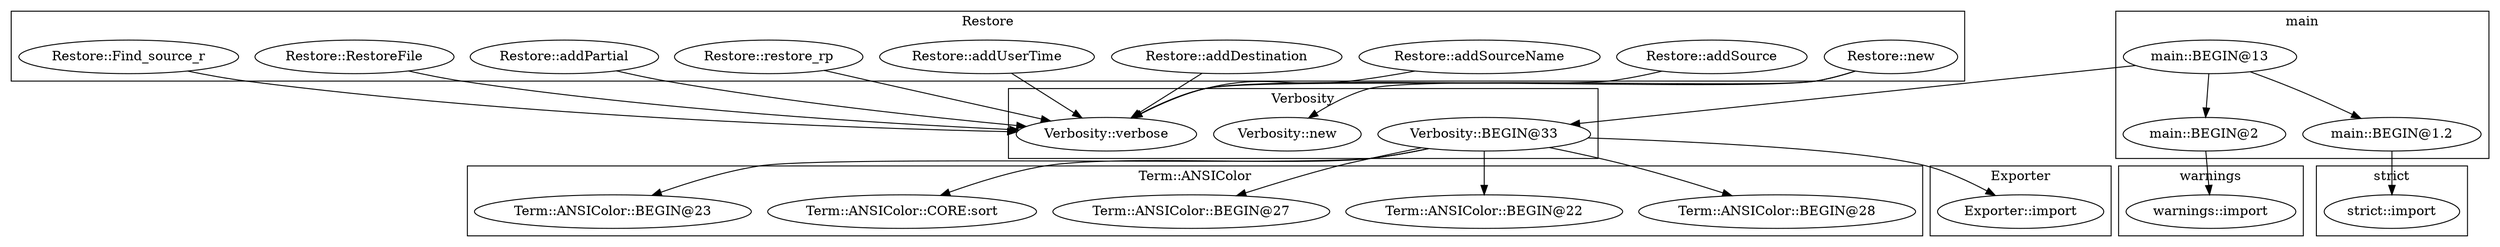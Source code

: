 digraph {
graph [overlap=false]
subgraph cluster_Restore {
	label="Restore";
	"Restore::new";
	"Restore::addSource";
	"Restore::addSourceName";
	"Restore::addDestination";
	"Restore::addUserTime";
	"Restore::restore_rp";
	"Restore::addPartial";
	"Restore::RestoreFile";
	"Restore::Find_source_r";
}
subgraph cluster_warnings {
	label="warnings";
	"warnings::import";
}
subgraph cluster_Term_ANSIColor {
	label="Term::ANSIColor";
	"Term::ANSIColor::BEGIN@28";
	"Term::ANSIColor::BEGIN@22";
	"Term::ANSIColor::BEGIN@27";
	"Term::ANSIColor::CORE:sort";
	"Term::ANSIColor::BEGIN@23";
}
subgraph cluster_Exporter {
	label="Exporter";
	"Exporter::import";
}
subgraph cluster_main {
	label="main";
	"main::BEGIN@2";
	"main::BEGIN@1.2";
	"main::BEGIN@13";
}
subgraph cluster_strict {
	label="strict";
	"strict::import";
}
subgraph cluster_Verbosity {
	label="Verbosity";
	"Verbosity::new";
	"Verbosity::BEGIN@33";
	"Verbosity::verbose";
}
"Verbosity::BEGIN@33" -> "Term::ANSIColor::BEGIN@22";
"Verbosity::BEGIN@33" -> "Term::ANSIColor::BEGIN@23";
"Verbosity::BEGIN@33" -> "Term::ANSIColor::CORE:sort";
"Verbosity::BEGIN@33" -> "Exporter::import";
"Verbosity::BEGIN@33" -> "Term::ANSIColor::BEGIN@28";
"main::BEGIN@13" -> "main::BEGIN@1.2";
"main::BEGIN@2" -> "warnings::import";
"main::BEGIN@13" -> "Verbosity::BEGIN@33";
"Restore::new" -> "Verbosity::new";
"main::BEGIN@13" -> "main::BEGIN@2";
"Verbosity::BEGIN@33" -> "Term::ANSIColor::BEGIN@27";
"Restore::new" -> "Verbosity::verbose";
"Restore::addSource" -> "Verbosity::verbose";
"Restore::addDestination" -> "Verbosity::verbose";
"Restore::addSourceName" -> "Verbosity::verbose";
"Restore::addUserTime" -> "Verbosity::verbose";
"Restore::restore_rp" -> "Verbosity::verbose";
"Restore::addPartial" -> "Verbosity::verbose";
"Restore::RestoreFile" -> "Verbosity::verbose";
"Restore::Find_source_r" -> "Verbosity::verbose";
"main::BEGIN@1.2" -> "strict::import";
}
